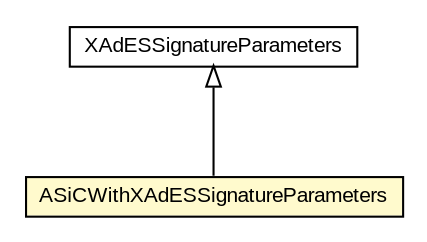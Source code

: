#!/usr/local/bin/dot
#
# Class diagram 
# Generated by UMLGraph version R5_6-24-gf6e263 (http://www.umlgraph.org/)
#

digraph G {
	edge [fontname="arial",fontsize=10,labelfontname="arial",labelfontsize=10];
	node [fontname="arial",fontsize=10,shape=plaintext];
	nodesep=0.25;
	ranksep=0.5;
	// eu.europa.esig.dss.xades.XAdESSignatureParameters
	c120686 [label=<<table title="eu.europa.esig.dss.xades.XAdESSignatureParameters" border="0" cellborder="1" cellspacing="0" cellpadding="2" port="p" href="../xades/XAdESSignatureParameters.html">
		<tr><td><table border="0" cellspacing="0" cellpadding="1">
<tr><td align="center" balign="center"> XAdESSignatureParameters </td></tr>
		</table></td></tr>
		</table>>, URL="../xades/XAdESSignatureParameters.html", fontname="arial", fontcolor="black", fontsize=10.0];
	// eu.europa.esig.dss.asic.ASiCWithXAdESSignatureParameters
	c120808 [label=<<table title="eu.europa.esig.dss.asic.ASiCWithXAdESSignatureParameters" border="0" cellborder="1" cellspacing="0" cellpadding="2" port="p" bgcolor="lemonChiffon" href="./ASiCWithXAdESSignatureParameters.html">
		<tr><td><table border="0" cellspacing="0" cellpadding="1">
<tr><td align="center" balign="center"> ASiCWithXAdESSignatureParameters </td></tr>
		</table></td></tr>
		</table>>, URL="./ASiCWithXAdESSignatureParameters.html", fontname="arial", fontcolor="black", fontsize=10.0];
	//eu.europa.esig.dss.asic.ASiCWithXAdESSignatureParameters extends eu.europa.esig.dss.xades.XAdESSignatureParameters
	c120686:p -> c120808:p [dir=back,arrowtail=empty];
}

